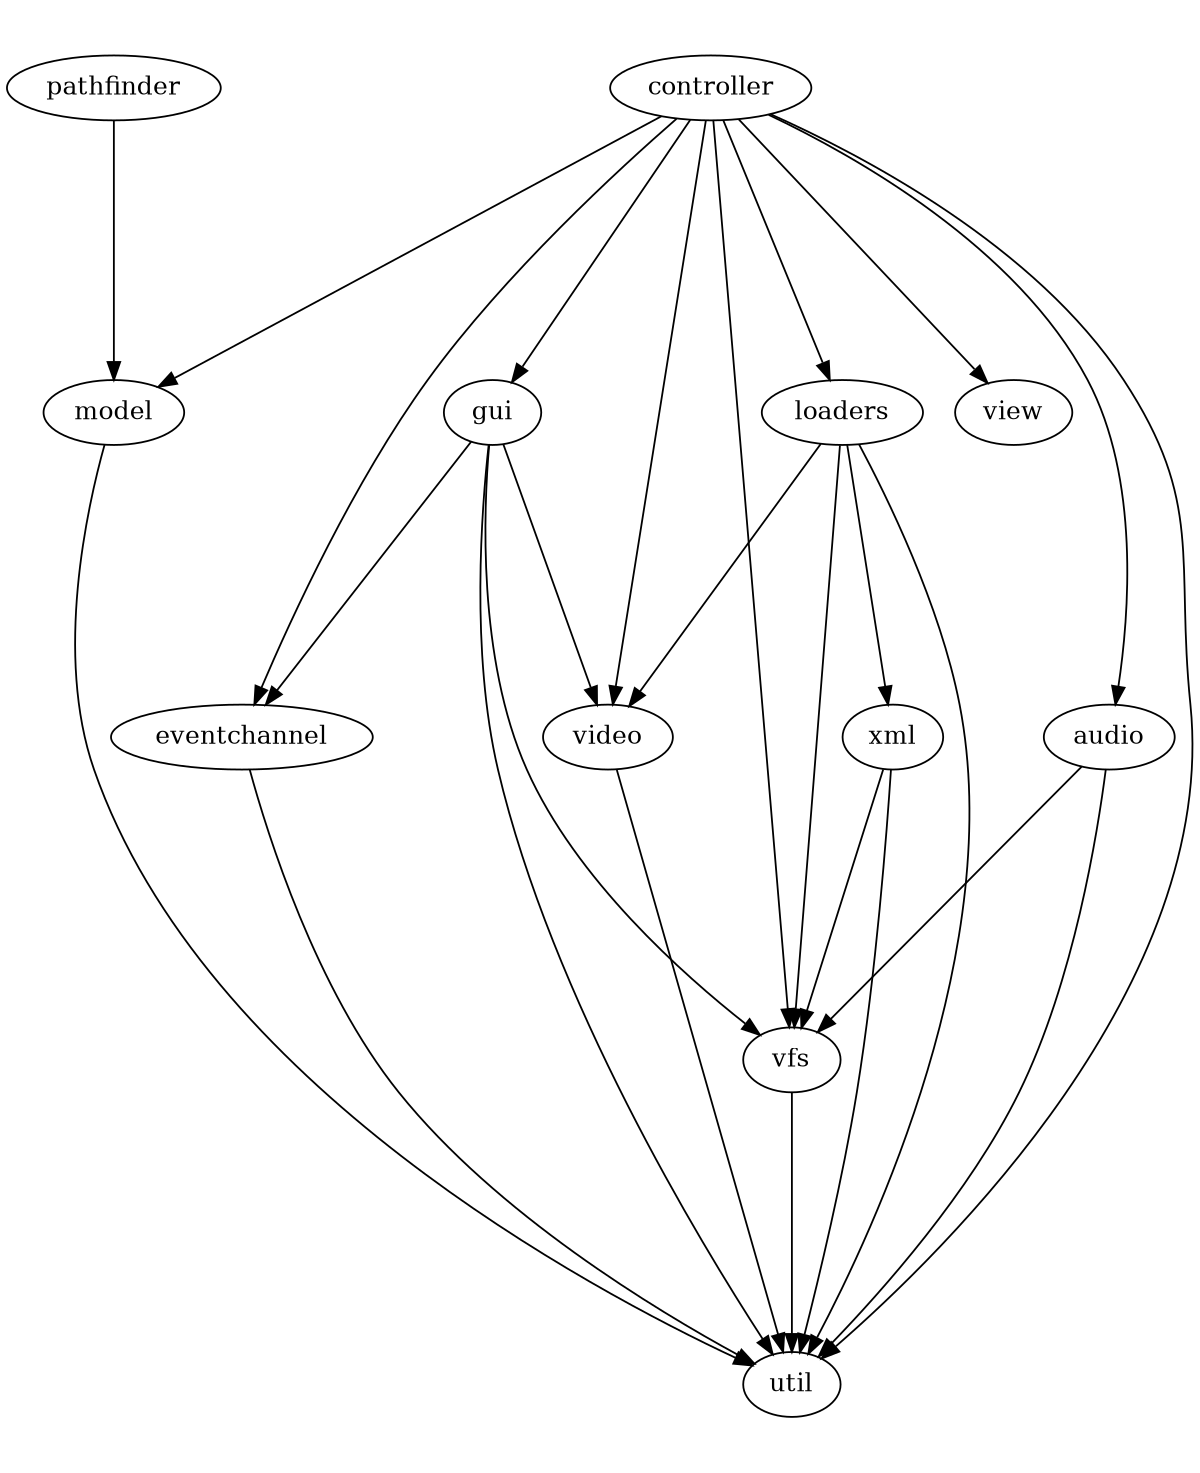digraph "source tree" {
    overlap=scale;
    size="8,10";
    ratio="fill";
    fontsize="16";
    fontname="Helvetica";
    clusterrank="local";
    "xml" -> "util"
    "xml" -> "vfs"
    "pathfinder" -> "model"
    "gui" -> "util"
    "gui" -> "vfs"
    "gui" -> "video"
    "gui" -> "eventchannel"
    "eventchannel" -> "util"
    "loaders" -> "util"
    "loaders" -> "video"
    "loaders" -> "vfs"
    "loaders" -> "xml"
    "controller" -> "gui"
    "controller" -> "eventchannel"
    "controller" -> "loaders"
    "controller" -> "util"
    "controller" -> "video"
    "controller" -> "model"
    "controller" -> "audio"
    "controller" -> "vfs"
    "controller" -> "view"
    "video" -> "util"
    "model" -> "util"
    "audio" -> "util"
    "audio" -> "vfs"
    "vfs" -> "util"
}